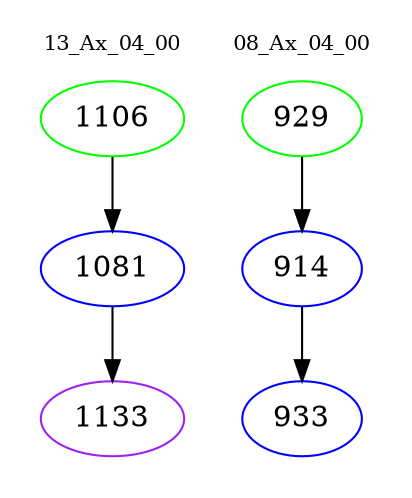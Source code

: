 digraph{
subgraph cluster_0 {
color = white
label = "13_Ax_04_00";
fontsize=10;
T0_1106 [label="1106", color="green"]
T0_1106 -> T0_1081 [color="black"]
T0_1081 [label="1081", color="blue"]
T0_1081 -> T0_1133 [color="black"]
T0_1133 [label="1133", color="purple"]
}
subgraph cluster_1 {
color = white
label = "08_Ax_04_00";
fontsize=10;
T1_929 [label="929", color="green"]
T1_929 -> T1_914 [color="black"]
T1_914 [label="914", color="blue"]
T1_914 -> T1_933 [color="black"]
T1_933 [label="933", color="blue"]
}
}
